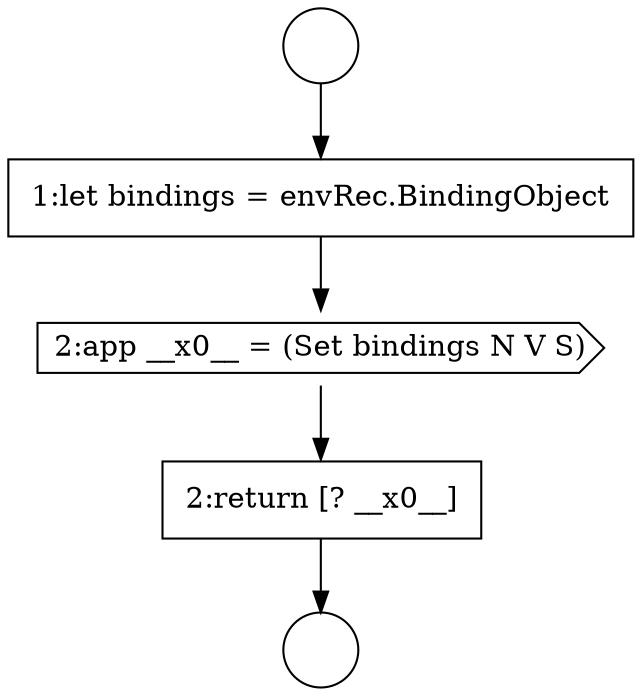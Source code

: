 digraph {
  node1115 [shape=circle label=" " color="black" fillcolor="white" style=filled]
  node1119 [shape=none, margin=0, label=<<font color="black">
    <table border="0" cellborder="1" cellspacing="0" cellpadding="10">
      <tr><td align="left">2:return [? __x0__]</td></tr>
    </table>
  </font>> color="black" fillcolor="white" style=filled]
  node1118 [shape=cds, label=<<font color="black">2:app __x0__ = (Set bindings N V S)</font>> color="black" fillcolor="white" style=filled]
  node1117 [shape=none, margin=0, label=<<font color="black">
    <table border="0" cellborder="1" cellspacing="0" cellpadding="10">
      <tr><td align="left">1:let bindings = envRec.BindingObject</td></tr>
    </table>
  </font>> color="black" fillcolor="white" style=filled]
  node1116 [shape=circle label=" " color="black" fillcolor="white" style=filled]
  node1115 -> node1117 [ color="black"]
  node1117 -> node1118 [ color="black"]
  node1118 -> node1119 [ color="black"]
  node1119 -> node1116 [ color="black"]
}
